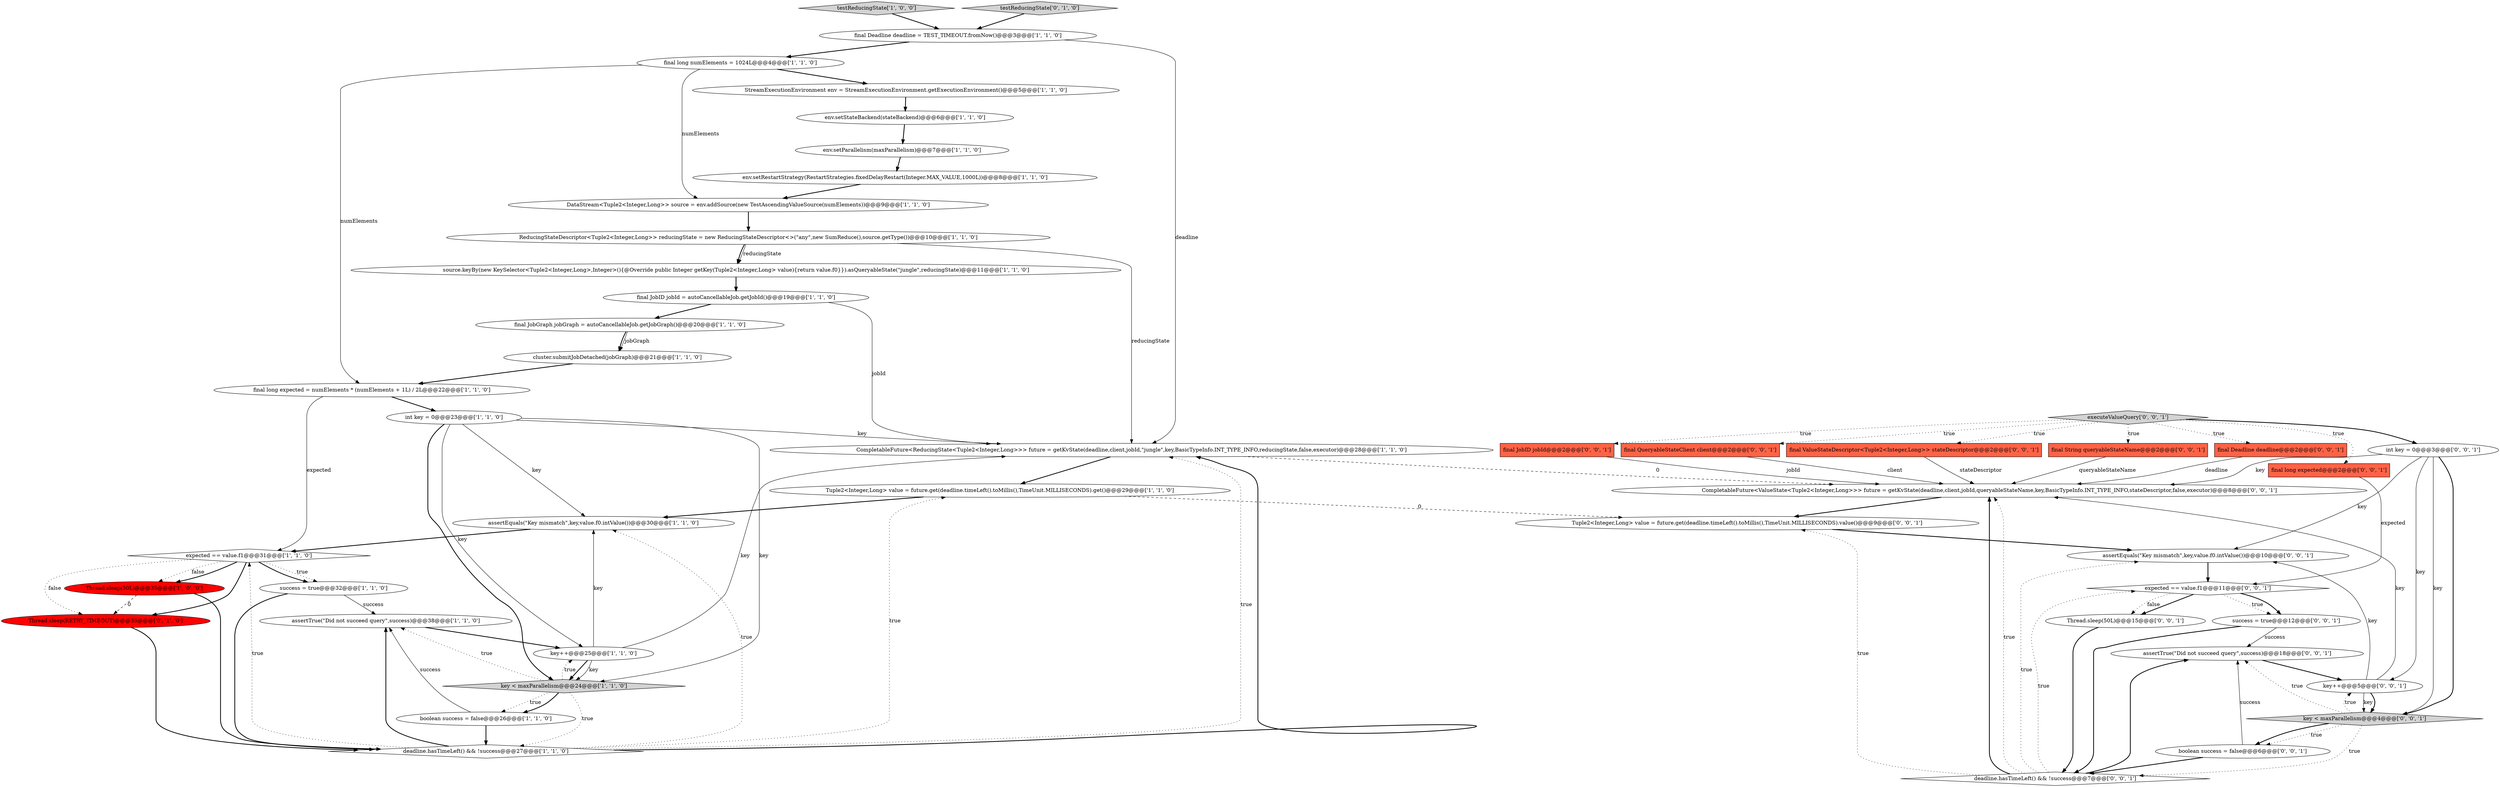 digraph {
8 [style = filled, label = "source.keyBy(new KeySelector<Tuple2<Integer,Long>,Integer>(){@Override public Integer getKey(Tuple2<Integer,Long> value){return value.f0}}).asQueryableState(\"jungle\",reducingState)@@@11@@@['1', '1', '0']", fillcolor = white, shape = ellipse image = "AAA0AAABBB1BBB"];
14 [style = filled, label = "cluster.submitJobDetached(jobGraph)@@@21@@@['1', '1', '0']", fillcolor = white, shape = ellipse image = "AAA0AAABBB1BBB"];
1 [style = filled, label = "env.setRestartStrategy(RestartStrategies.fixedDelayRestart(Integer.MAX_VALUE,1000L))@@@8@@@['1', '1', '0']", fillcolor = white, shape = ellipse image = "AAA0AAABBB1BBB"];
44 [style = filled, label = "CompletableFuture<ValueState<Tuple2<Integer,Long>>> future = getKvState(deadline,client,jobId,queryableStateName,key,BasicTypeInfo.INT_TYPE_INFO,stateDescriptor,false,executor)@@@8@@@['0', '0', '1']", fillcolor = white, shape = ellipse image = "AAA0AAABBB3BBB"];
38 [style = filled, label = "final String queryableStateName@@@2@@@['0', '0', '1']", fillcolor = tomato, shape = box image = "AAA0AAABBB3BBB"];
37 [style = filled, label = "Tuple2<Integer,Long> value = future.get(deadline.timeLeft().toMillis(),TimeUnit.MILLISECONDS).value()@@@9@@@['0', '0', '1']", fillcolor = white, shape = ellipse image = "AAA0AAABBB3BBB"];
39 [style = filled, label = "assertEquals(\"Key mismatch\",key,value.f0.intValue())@@@10@@@['0', '0', '1']", fillcolor = white, shape = ellipse image = "AAA0AAABBB3BBB"];
22 [style = filled, label = "ReducingStateDescriptor<Tuple2<Integer,Long>> reducingState = new ReducingStateDescriptor<>(\"any\",new SumReduce(),source.getType())@@@10@@@['1', '1', '0']", fillcolor = white, shape = ellipse image = "AAA0AAABBB1BBB"];
4 [style = filled, label = "assertTrue(\"Did not succeed query\",success)@@@38@@@['1', '1', '0']", fillcolor = white, shape = ellipse image = "AAA0AAABBB1BBB"];
0 [style = filled, label = "success = true@@@32@@@['1', '1', '0']", fillcolor = white, shape = ellipse image = "AAA0AAABBB1BBB"];
42 [style = filled, label = "final Deadline deadline@@@2@@@['0', '0', '1']", fillcolor = tomato, shape = box image = "AAA0AAABBB3BBB"];
7 [style = filled, label = "DataStream<Tuple2<Integer,Long>> source = env.addSource(new TestAscendingValueSource(numElements))@@@9@@@['1', '1', '0']", fillcolor = white, shape = ellipse image = "AAA0AAABBB1BBB"];
6 [style = filled, label = "expected == value.f1@@@31@@@['1', '1', '0']", fillcolor = white, shape = diamond image = "AAA0AAABBB1BBB"];
33 [style = filled, label = "expected == value.f1@@@11@@@['0', '0', '1']", fillcolor = white, shape = diamond image = "AAA0AAABBB3BBB"];
17 [style = filled, label = "CompletableFuture<ReducingState<Tuple2<Integer,Long>>> future = getKvState(deadline,client,jobId,\"jungle\",key,BasicTypeInfo.INT_TYPE_INFO,reducingState,false,executor)@@@28@@@['1', '1', '0']", fillcolor = white, shape = ellipse image = "AAA0AAABBB1BBB"];
40 [style = filled, label = "final JobID jobId@@@2@@@['0', '0', '1']", fillcolor = tomato, shape = box image = "AAA0AAABBB3BBB"];
35 [style = filled, label = "key < maxParallelism@@@4@@@['0', '0', '1']", fillcolor = lightgray, shape = diamond image = "AAA0AAABBB3BBB"];
21 [style = filled, label = "env.setStateBackend(stateBackend)@@@6@@@['1', '1', '0']", fillcolor = white, shape = ellipse image = "AAA0AAABBB1BBB"];
13 [style = filled, label = "key < maxParallelism@@@24@@@['1', '1', '0']", fillcolor = lightgray, shape = diamond image = "AAA0AAABBB1BBB"];
10 [style = filled, label = "final JobGraph jobGraph = autoCancellableJob.getJobGraph()@@@20@@@['1', '1', '0']", fillcolor = white, shape = ellipse image = "AAA0AAABBB1BBB"];
41 [style = filled, label = "assertTrue(\"Did not succeed query\",success)@@@18@@@['0', '0', '1']", fillcolor = white, shape = ellipse image = "AAA0AAABBB3BBB"];
46 [style = filled, label = "deadline.hasTimeLeft() && !success@@@7@@@['0', '0', '1']", fillcolor = white, shape = diamond image = "AAA0AAABBB3BBB"];
2 [style = filled, label = "StreamExecutionEnvironment env = StreamExecutionEnvironment.getExecutionEnvironment()@@@5@@@['1', '1', '0']", fillcolor = white, shape = ellipse image = "AAA0AAABBB1BBB"];
5 [style = filled, label = "assertEquals(\"Key mismatch\",key,value.f0.intValue())@@@30@@@['1', '1', '0']", fillcolor = white, shape = ellipse image = "AAA0AAABBB1BBB"];
12 [style = filled, label = "Thread.sleep(50L)@@@35@@@['1', '0', '0']", fillcolor = red, shape = ellipse image = "AAA1AAABBB1BBB"];
11 [style = filled, label = "Tuple2<Integer,Long> value = future.get(deadline.timeLeft().toMillis(),TimeUnit.MILLISECONDS).get()@@@29@@@['1', '1', '0']", fillcolor = white, shape = ellipse image = "AAA0AAABBB1BBB"];
23 [style = filled, label = "int key = 0@@@23@@@['1', '1', '0']", fillcolor = white, shape = ellipse image = "AAA0AAABBB1BBB"];
24 [style = filled, label = "testReducingState['1', '0', '0']", fillcolor = lightgray, shape = diamond image = "AAA0AAABBB1BBB"];
9 [style = filled, label = "boolean success = false@@@26@@@['1', '1', '0']", fillcolor = white, shape = ellipse image = "AAA0AAABBB1BBB"];
26 [style = filled, label = "Thread.sleep(RETRY_TIMEOUT)@@@35@@@['0', '1', '0']", fillcolor = red, shape = ellipse image = "AAA1AAABBB2BBB"];
34 [style = filled, label = "success = true@@@12@@@['0', '0', '1']", fillcolor = white, shape = ellipse image = "AAA0AAABBB3BBB"];
27 [style = filled, label = "testReducingState['0', '1', '0']", fillcolor = lightgray, shape = diamond image = "AAA0AAABBB2BBB"];
30 [style = filled, label = "int key = 0@@@3@@@['0', '0', '1']", fillcolor = white, shape = ellipse image = "AAA0AAABBB3BBB"];
31 [style = filled, label = "executeValueQuery['0', '0', '1']", fillcolor = lightgray, shape = diamond image = "AAA0AAABBB3BBB"];
19 [style = filled, label = "deadline.hasTimeLeft() && !success@@@27@@@['1', '1', '0']", fillcolor = white, shape = diamond image = "AAA0AAABBB1BBB"];
16 [style = filled, label = "final long expected = numElements * (numElements + 1L) / 2L@@@22@@@['1', '1', '0']", fillcolor = white, shape = ellipse image = "AAA0AAABBB1BBB"];
18 [style = filled, label = "final JobID jobId = autoCancellableJob.getJobId()@@@19@@@['1', '1', '0']", fillcolor = white, shape = ellipse image = "AAA0AAABBB1BBB"];
36 [style = filled, label = "key++@@@5@@@['0', '0', '1']", fillcolor = white, shape = ellipse image = "AAA0AAABBB3BBB"];
45 [style = filled, label = "Thread.sleep(50L)@@@15@@@['0', '0', '1']", fillcolor = white, shape = ellipse image = "AAA0AAABBB3BBB"];
15 [style = filled, label = "env.setParallelism(maxParallelism)@@@7@@@['1', '1', '0']", fillcolor = white, shape = ellipse image = "AAA0AAABBB1BBB"];
25 [style = filled, label = "key++@@@25@@@['1', '1', '0']", fillcolor = white, shape = ellipse image = "AAA0AAABBB1BBB"];
28 [style = filled, label = "final QueryableStateClient client@@@2@@@['0', '0', '1']", fillcolor = tomato, shape = box image = "AAA0AAABBB3BBB"];
29 [style = filled, label = "final long expected@@@2@@@['0', '0', '1']", fillcolor = tomato, shape = box image = "AAA0AAABBB3BBB"];
20 [style = filled, label = "final Deadline deadline = TEST_TIMEOUT.fromNow()@@@3@@@['1', '1', '0']", fillcolor = white, shape = ellipse image = "AAA0AAABBB1BBB"];
43 [style = filled, label = "final ValueStateDescriptor<Tuple2<Integer,Long>> stateDescriptor@@@2@@@['0', '0', '1']", fillcolor = tomato, shape = box image = "AAA0AAABBB3BBB"];
32 [style = filled, label = "boolean success = false@@@6@@@['0', '0', '1']", fillcolor = white, shape = ellipse image = "AAA0AAABBB3BBB"];
3 [style = filled, label = "final long numElements = 1024L@@@4@@@['1', '1', '0']", fillcolor = white, shape = ellipse image = "AAA0AAABBB1BBB"];
23->25 [style = solid, label="key"];
34->46 [style = bold, label=""];
46->37 [style = dotted, label="true"];
4->25 [style = bold, label=""];
21->15 [style = bold, label=""];
3->7 [style = solid, label="numElements"];
10->14 [style = solid, label="jobGraph"];
31->42 [style = dotted, label="true"];
22->8 [style = bold, label=""];
6->12 [style = dotted, label="false"];
12->26 [style = dashed, label="0"];
31->28 [style = dotted, label="true"];
23->13 [style = bold, label=""];
19->11 [style = dotted, label="true"];
31->30 [style = bold, label=""];
32->41 [style = solid, label="success"];
33->45 [style = bold, label=""];
6->0 [style = dotted, label="true"];
34->41 [style = solid, label="success"];
13->4 [style = dotted, label="true"];
13->9 [style = dotted, label="true"];
14->16 [style = bold, label=""];
10->14 [style = bold, label=""];
13->25 [style = dotted, label="true"];
0->19 [style = bold, label=""];
19->17 [style = dotted, label="true"];
8->18 [style = bold, label=""];
31->40 [style = dotted, label="true"];
25->17 [style = solid, label="key"];
23->13 [style = solid, label="key"];
36->39 [style = solid, label="key"];
13->19 [style = dotted, label="true"];
38->44 [style = solid, label="queryableStateName"];
20->3 [style = bold, label=""];
6->26 [style = dotted, label="false"];
46->33 [style = dotted, label="true"];
16->6 [style = solid, label="expected"];
30->39 [style = solid, label="key"];
46->41 [style = bold, label=""];
24->20 [style = bold, label=""];
23->17 [style = solid, label="key"];
30->35 [style = solid, label="key"];
30->36 [style = solid, label="key"];
5->6 [style = bold, label=""];
3->2 [style = bold, label=""];
40->44 [style = solid, label="jobId"];
2->21 [style = bold, label=""];
22->17 [style = solid, label="reducingState"];
35->46 [style = dotted, label="true"];
18->17 [style = solid, label="jobId"];
44->37 [style = bold, label=""];
45->46 [style = bold, label=""];
31->43 [style = dotted, label="true"];
36->35 [style = bold, label=""];
31->29 [style = dotted, label="true"];
27->20 [style = bold, label=""];
9->4 [style = solid, label="success"];
46->44 [style = bold, label=""];
6->26 [style = bold, label=""];
22->8 [style = solid, label="reducingState"];
32->46 [style = bold, label=""];
20->17 [style = solid, label="deadline"];
42->44 [style = solid, label="deadline"];
43->44 [style = solid, label="stateDescriptor"];
35->32 [style = bold, label=""];
28->44 [style = solid, label="client"];
19->17 [style = bold, label=""];
16->23 [style = bold, label=""];
23->5 [style = solid, label="key"];
26->19 [style = bold, label=""];
1->7 [style = bold, label=""];
39->33 [style = bold, label=""];
7->22 [style = bold, label=""];
11->5 [style = bold, label=""];
33->45 [style = dotted, label="false"];
41->36 [style = bold, label=""];
30->35 [style = bold, label=""];
18->10 [style = bold, label=""];
35->41 [style = dotted, label="true"];
19->5 [style = dotted, label="true"];
9->19 [style = bold, label=""];
36->44 [style = solid, label="key"];
30->44 [style = solid, label="key"];
13->9 [style = bold, label=""];
37->39 [style = bold, label=""];
25->13 [style = solid, label="key"];
15->1 [style = bold, label=""];
6->12 [style = bold, label=""];
25->13 [style = bold, label=""];
35->36 [style = dotted, label="true"];
33->34 [style = dotted, label="true"];
6->0 [style = bold, label=""];
46->44 [style = dotted, label="true"];
36->35 [style = solid, label="key"];
25->5 [style = solid, label="key"];
17->44 [style = dashed, label="0"];
31->38 [style = dotted, label="true"];
46->39 [style = dotted, label="true"];
3->16 [style = solid, label="numElements"];
11->37 [style = dashed, label="0"];
19->6 [style = dotted, label="true"];
19->4 [style = bold, label=""];
0->4 [style = solid, label="success"];
12->19 [style = bold, label=""];
33->34 [style = bold, label=""];
29->33 [style = solid, label="expected"];
17->11 [style = bold, label=""];
35->32 [style = dotted, label="true"];
}
